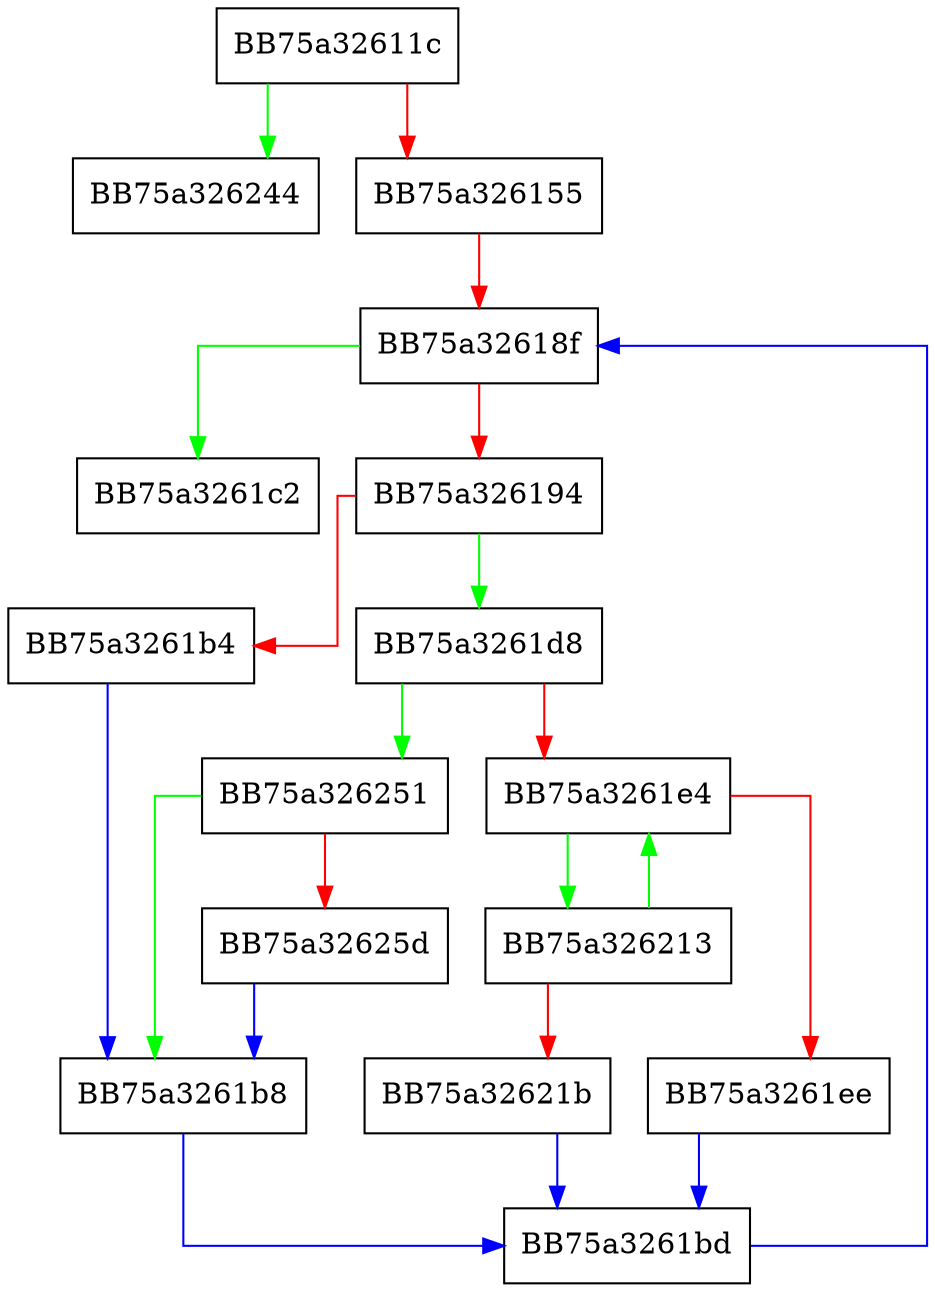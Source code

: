 digraph _Forced_rehash {
  node [shape="box"];
  graph [splines=ortho];
  BB75a32611c -> BB75a326244 [color="green"];
  BB75a32611c -> BB75a326155 [color="red"];
  BB75a326155 -> BB75a32618f [color="red"];
  BB75a32618f -> BB75a3261c2 [color="green"];
  BB75a32618f -> BB75a326194 [color="red"];
  BB75a326194 -> BB75a3261d8 [color="green"];
  BB75a326194 -> BB75a3261b4 [color="red"];
  BB75a3261b4 -> BB75a3261b8 [color="blue"];
  BB75a3261b8 -> BB75a3261bd [color="blue"];
  BB75a3261bd -> BB75a32618f [color="blue"];
  BB75a3261d8 -> BB75a326251 [color="green"];
  BB75a3261d8 -> BB75a3261e4 [color="red"];
  BB75a3261e4 -> BB75a326213 [color="green"];
  BB75a3261e4 -> BB75a3261ee [color="red"];
  BB75a3261ee -> BB75a3261bd [color="blue"];
  BB75a326213 -> BB75a3261e4 [color="green"];
  BB75a326213 -> BB75a32621b [color="red"];
  BB75a32621b -> BB75a3261bd [color="blue"];
  BB75a326251 -> BB75a3261b8 [color="green"];
  BB75a326251 -> BB75a32625d [color="red"];
  BB75a32625d -> BB75a3261b8 [color="blue"];
}